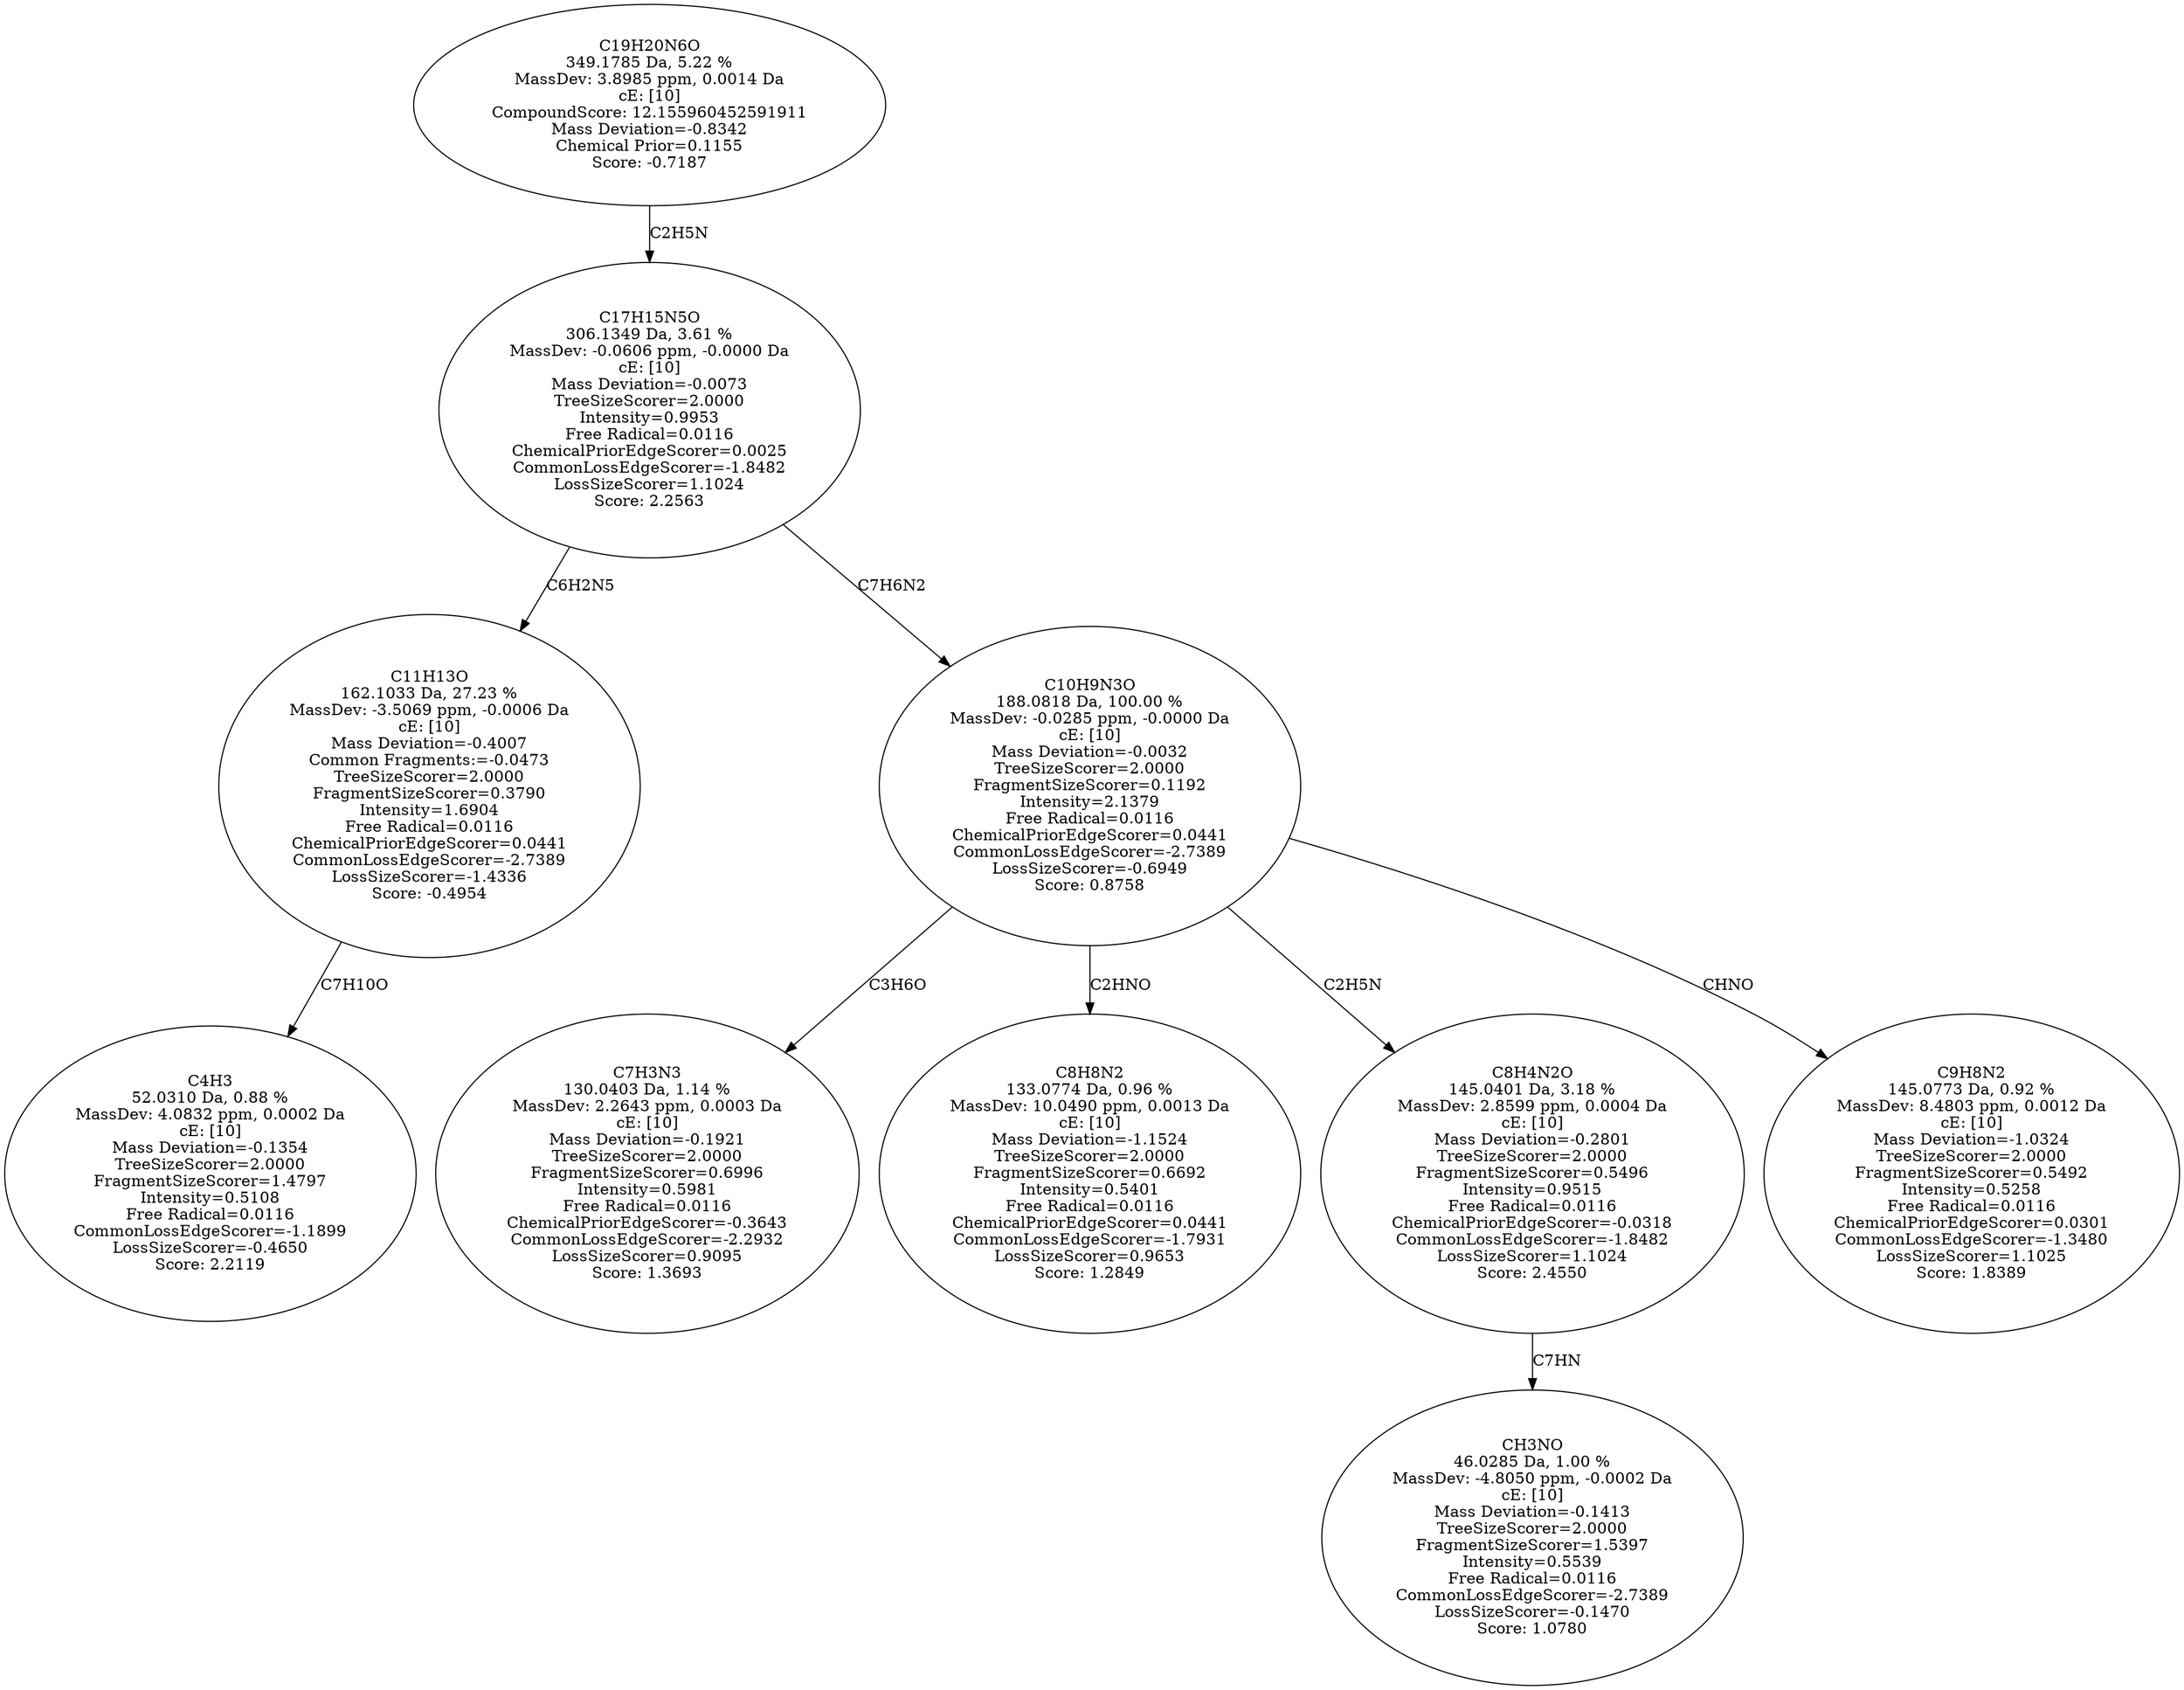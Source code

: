 strict digraph {
v1 [label="C4H3\n52.0310 Da, 0.88 %\nMassDev: 4.0832 ppm, 0.0002 Da\ncE: [10]\nMass Deviation=-0.1354\nTreeSizeScorer=2.0000\nFragmentSizeScorer=1.4797\nIntensity=0.5108\nFree Radical=0.0116\nCommonLossEdgeScorer=-1.1899\nLossSizeScorer=-0.4650\nScore: 2.2119"];
v2 [label="C11H13O\n162.1033 Da, 27.23 %\nMassDev: -3.5069 ppm, -0.0006 Da\ncE: [10]\nMass Deviation=-0.4007\nCommon Fragments:=-0.0473\nTreeSizeScorer=2.0000\nFragmentSizeScorer=0.3790\nIntensity=1.6904\nFree Radical=0.0116\nChemicalPriorEdgeScorer=0.0441\nCommonLossEdgeScorer=-2.7389\nLossSizeScorer=-1.4336\nScore: -0.4954"];
v3 [label="C7H3N3\n130.0403 Da, 1.14 %\nMassDev: 2.2643 ppm, 0.0003 Da\ncE: [10]\nMass Deviation=-0.1921\nTreeSizeScorer=2.0000\nFragmentSizeScorer=0.6996\nIntensity=0.5981\nFree Radical=0.0116\nChemicalPriorEdgeScorer=-0.3643\nCommonLossEdgeScorer=-2.2932\nLossSizeScorer=0.9095\nScore: 1.3693"];
v4 [label="C8H8N2\n133.0774 Da, 0.96 %\nMassDev: 10.0490 ppm, 0.0013 Da\ncE: [10]\nMass Deviation=-1.1524\nTreeSizeScorer=2.0000\nFragmentSizeScorer=0.6692\nIntensity=0.5401\nFree Radical=0.0116\nChemicalPriorEdgeScorer=0.0441\nCommonLossEdgeScorer=-1.7931\nLossSizeScorer=0.9653\nScore: 1.2849"];
v5 [label="CH3NO\n46.0285 Da, 1.00 %\nMassDev: -4.8050 ppm, -0.0002 Da\ncE: [10]\nMass Deviation=-0.1413\nTreeSizeScorer=2.0000\nFragmentSizeScorer=1.5397\nIntensity=0.5539\nFree Radical=0.0116\nCommonLossEdgeScorer=-2.7389\nLossSizeScorer=-0.1470\nScore: 1.0780"];
v6 [label="C8H4N2O\n145.0401 Da, 3.18 %\nMassDev: 2.8599 ppm, 0.0004 Da\ncE: [10]\nMass Deviation=-0.2801\nTreeSizeScorer=2.0000\nFragmentSizeScorer=0.5496\nIntensity=0.9515\nFree Radical=0.0116\nChemicalPriorEdgeScorer=-0.0318\nCommonLossEdgeScorer=-1.8482\nLossSizeScorer=1.1024\nScore: 2.4550"];
v7 [label="C9H8N2\n145.0773 Da, 0.92 %\nMassDev: 8.4803 ppm, 0.0012 Da\ncE: [10]\nMass Deviation=-1.0324\nTreeSizeScorer=2.0000\nFragmentSizeScorer=0.5492\nIntensity=0.5258\nFree Radical=0.0116\nChemicalPriorEdgeScorer=0.0301\nCommonLossEdgeScorer=-1.3480\nLossSizeScorer=1.1025\nScore: 1.8389"];
v8 [label="C10H9N3O\n188.0818 Da, 100.00 %\nMassDev: -0.0285 ppm, -0.0000 Da\ncE: [10]\nMass Deviation=-0.0032\nTreeSizeScorer=2.0000\nFragmentSizeScorer=0.1192\nIntensity=2.1379\nFree Radical=0.0116\nChemicalPriorEdgeScorer=0.0441\nCommonLossEdgeScorer=-2.7389\nLossSizeScorer=-0.6949\nScore: 0.8758"];
v9 [label="C17H15N5O\n306.1349 Da, 3.61 %\nMassDev: -0.0606 ppm, -0.0000 Da\ncE: [10]\nMass Deviation=-0.0073\nTreeSizeScorer=2.0000\nIntensity=0.9953\nFree Radical=0.0116\nChemicalPriorEdgeScorer=0.0025\nCommonLossEdgeScorer=-1.8482\nLossSizeScorer=1.1024\nScore: 2.2563"];
v10 [label="C19H20N6O\n349.1785 Da, 5.22 %\nMassDev: 3.8985 ppm, 0.0014 Da\ncE: [10]\nCompoundScore: 12.155960452591911\nMass Deviation=-0.8342\nChemical Prior=0.1155\nScore: -0.7187"];
v2 -> v1 [label="C7H10O"];
v9 -> v2 [label="C6H2N5"];
v8 -> v3 [label="C3H6O"];
v8 -> v4 [label="C2HNO"];
v6 -> v5 [label="C7HN"];
v8 -> v6 [label="C2H5N"];
v8 -> v7 [label="CHNO"];
v9 -> v8 [label="C7H6N2"];
v10 -> v9 [label="C2H5N"];
}